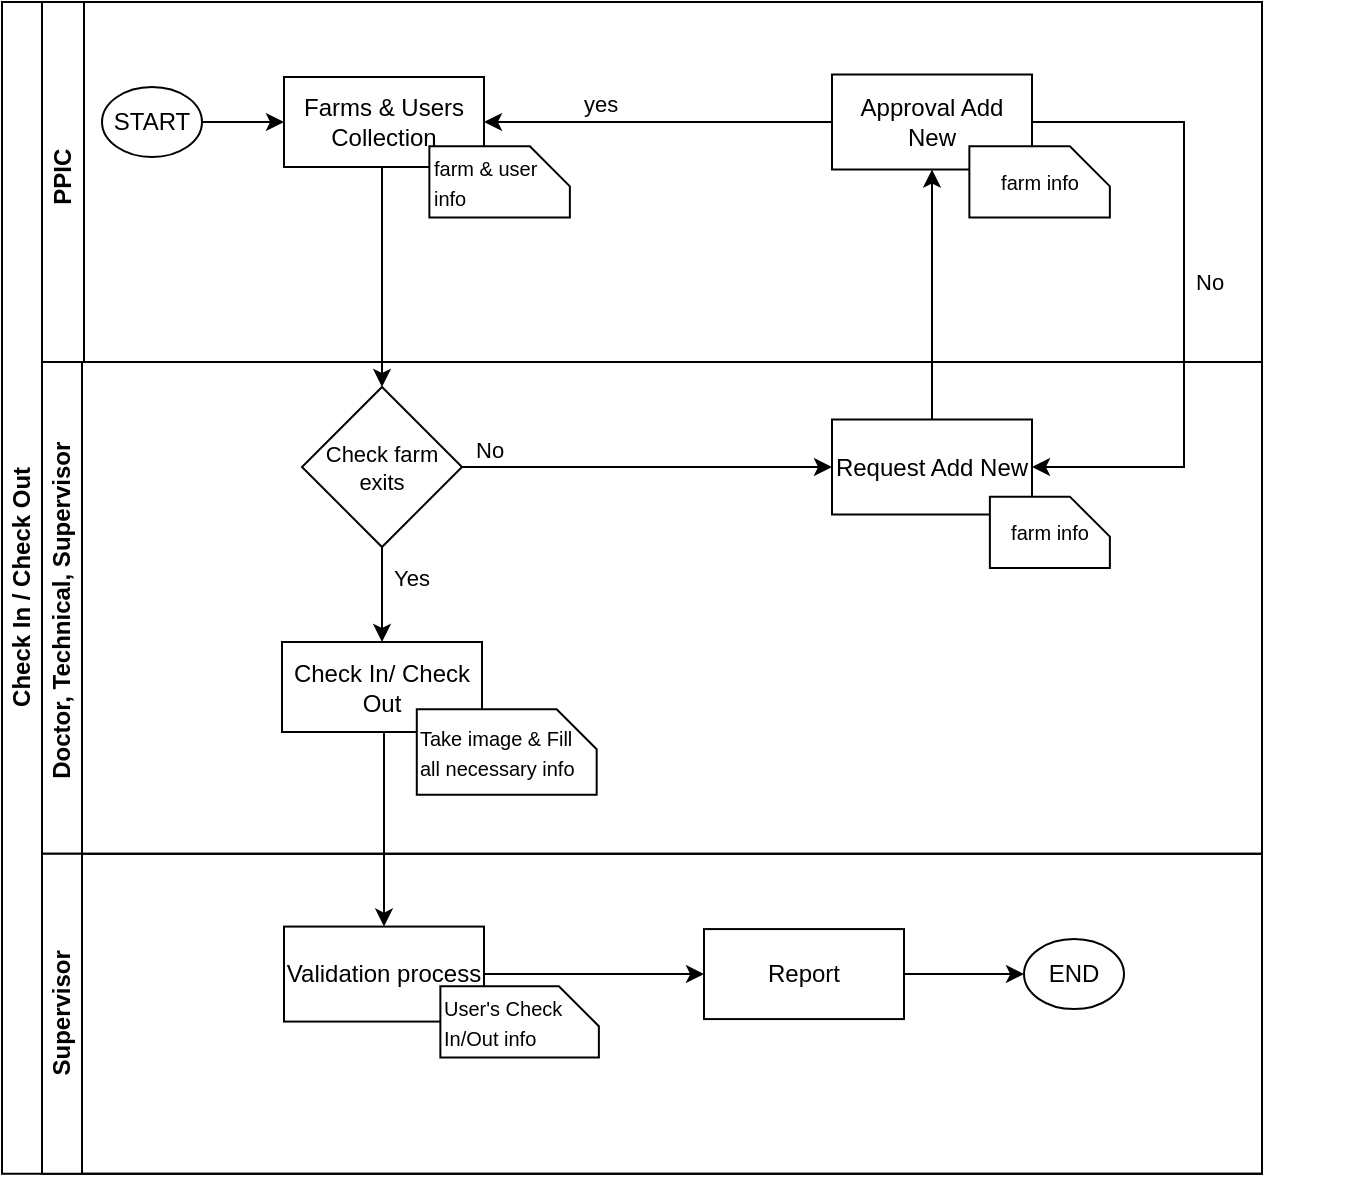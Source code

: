 <mxfile version="20.7.4" type="github">
  <diagram id="prtHgNgQTEPvFCAcTncT" name="Page-1">
    <mxGraphModel dx="378" dy="189" grid="1" gridSize="10" guides="1" tooltips="1" connect="1" arrows="1" fold="1" page="1" pageScale="1" pageWidth="827" pageHeight="1169" math="0" shadow="0">
      <root>
        <mxCell id="0" />
        <mxCell id="1" parent="0" />
        <mxCell id="dNxyNK7c78bLwvsdeMH5-19" value="Check In / Check Out" style="swimlane;html=1;childLayout=stackLayout;resizeParent=1;resizeParentMax=0;horizontal=0;startSize=20;horizontalStack=0;rounded=0;" parent="1" vertex="1">
          <mxGeometry x="110" y="110" width="630" height="585.92" as="geometry" />
        </mxCell>
        <mxCell id="dNxyNK7c78bLwvsdeMH5-20" value="&amp;nbsp;PPIC" style="swimlane;html=1;startSize=21;horizontal=0;" parent="dNxyNK7c78bLwvsdeMH5-19" vertex="1">
          <mxGeometry x="20" width="610" height="180" as="geometry" />
        </mxCell>
        <mxCell id="dNxyNK7c78bLwvsdeMH5-25" value="" style="edgeStyle=orthogonalEdgeStyle;rounded=0;orthogonalLoop=1;jettySize=auto;html=1;" parent="dNxyNK7c78bLwvsdeMH5-20" source="dNxyNK7c78bLwvsdeMH5-23" target="dNxyNK7c78bLwvsdeMH5-24" edge="1">
          <mxGeometry relative="1" as="geometry" />
        </mxCell>
        <mxCell id="dNxyNK7c78bLwvsdeMH5-23" value="START" style="ellipse;whiteSpace=wrap;html=1;" parent="dNxyNK7c78bLwvsdeMH5-20" vertex="1">
          <mxGeometry x="30" y="42.5" width="50" height="35" as="geometry" />
        </mxCell>
        <mxCell id="dNxyNK7c78bLwvsdeMH5-24" value="Farms &amp;amp; Users&lt;br&gt;Collection" style="rounded=0;whiteSpace=wrap;html=1;fontFamily=Helvetica;fontSize=12;fontColor=#000000;align=center;" parent="dNxyNK7c78bLwvsdeMH5-20" vertex="1">
          <mxGeometry x="121" y="37.5" width="100" height="45" as="geometry" />
        </mxCell>
        <mxCell id="y52odibCs_0-G0sl_E-t-2" value="&lt;font style=&quot;font-size: 10px;&quot;&gt;farm &amp;amp; user info&lt;/font&gt;" style="shape=card;whiteSpace=wrap;html=1;size=20;rotation=90;verticalAlign=middle;horizontal=0;align=left;" vertex="1" parent="dNxyNK7c78bLwvsdeMH5-20">
          <mxGeometry x="211" y="54.87" width="35.62" height="70.25" as="geometry" />
        </mxCell>
        <mxCell id="y52odibCs_0-G0sl_E-t-18" style="edgeStyle=orthogonalEdgeStyle;rounded=0;orthogonalLoop=1;jettySize=auto;html=1;exitX=0;exitY=0.5;exitDx=0;exitDy=0;entryX=1;entryY=0.5;entryDx=0;entryDy=0;fontSize=11;" edge="1" parent="dNxyNK7c78bLwvsdeMH5-20" source="y52odibCs_0-G0sl_E-t-17" target="dNxyNK7c78bLwvsdeMH5-24">
          <mxGeometry relative="1" as="geometry" />
        </mxCell>
        <mxCell id="y52odibCs_0-G0sl_E-t-17" value="Approval Add New" style="rounded=0;whiteSpace=wrap;html=1;fontFamily=Helvetica;fontSize=12;fontColor=#000000;align=center;labelBorderColor=none;" vertex="1" parent="dNxyNK7c78bLwvsdeMH5-20">
          <mxGeometry x="395" y="36.25" width="100" height="47.5" as="geometry" />
        </mxCell>
        <mxCell id="y52odibCs_0-G0sl_E-t-19" value="yes" style="text;strokeColor=none;fillColor=none;align=left;verticalAlign=middle;spacingLeft=4;spacingRight=4;overflow=hidden;points=[[0,0.5],[1,0.5]];portConstraint=eastwest;rotatable=0;whiteSpace=wrap;html=1;fontSize=11;" vertex="1" parent="dNxyNK7c78bLwvsdeMH5-20">
          <mxGeometry x="265" y="36.25" width="80" height="30" as="geometry" />
        </mxCell>
        <mxCell id="y52odibCs_0-G0sl_E-t-20" value="&lt;font style=&quot;font-size: 10px;&quot;&gt;farm info&lt;/font&gt;" style="shape=card;whiteSpace=wrap;html=1;size=20;rotation=90;verticalAlign=middle;horizontal=0;" vertex="1" parent="dNxyNK7c78bLwvsdeMH5-20">
          <mxGeometry x="481" y="54.87" width="35.62" height="70.25" as="geometry" />
        </mxCell>
        <mxCell id="y52odibCs_0-G0sl_E-t-37" value="No" style="text;strokeColor=none;fillColor=none;align=left;verticalAlign=middle;spacingLeft=4;spacingRight=4;overflow=hidden;points=[[0,0.5],[1,0.5]];portConstraint=eastwest;rotatable=0;whiteSpace=wrap;html=1;fontSize=11;" vertex="1" parent="dNxyNK7c78bLwvsdeMH5-20">
          <mxGeometry x="571" y="125.12" width="80" height="30" as="geometry" />
        </mxCell>
        <mxCell id="y52odibCs_0-G0sl_E-t-33" style="edgeStyle=orthogonalEdgeStyle;rounded=0;orthogonalLoop=1;jettySize=auto;html=1;entryX=0.5;entryY=1;entryDx=0;entryDy=0;fontSize=11;" edge="1" parent="dNxyNK7c78bLwvsdeMH5-19" source="y52odibCs_0-G0sl_E-t-22" target="y52odibCs_0-G0sl_E-t-17">
          <mxGeometry relative="1" as="geometry" />
        </mxCell>
        <mxCell id="y52odibCs_0-G0sl_E-t-39" style="edgeStyle=elbowEdgeStyle;rounded=0;orthogonalLoop=1;jettySize=auto;html=1;fontSize=11;entryX=1;entryY=0.5;entryDx=0;entryDy=0;" edge="1" parent="dNxyNK7c78bLwvsdeMH5-19" source="y52odibCs_0-G0sl_E-t-17" target="y52odibCs_0-G0sl_E-t-22">
          <mxGeometry relative="1" as="geometry">
            <mxPoint x="601" y="230" as="targetPoint" />
            <Array as="points">
              <mxPoint x="591" y="140" />
            </Array>
          </mxGeometry>
        </mxCell>
        <mxCell id="dNxyNK7c78bLwvsdeMH5-21" value="Doctor, Technical, Supervisor&amp;nbsp;" style="swimlane;html=1;startSize=20;horizontal=0;" parent="dNxyNK7c78bLwvsdeMH5-19" vertex="1">
          <mxGeometry x="20" y="180" width="610" height="245.92" as="geometry" />
        </mxCell>
        <mxCell id="y52odibCs_0-G0sl_E-t-10" value="Check In/ Check Out" style="rounded=0;whiteSpace=wrap;html=1;fontFamily=Helvetica;fontSize=12;fontColor=#000000;align=center;" vertex="1" parent="dNxyNK7c78bLwvsdeMH5-21">
          <mxGeometry x="120.0" y="140" width="100" height="45" as="geometry" />
        </mxCell>
        <mxCell id="y52odibCs_0-G0sl_E-t-11" value="&lt;span style=&quot;font-size: 10px;&quot;&gt;Take image &amp;amp; Fill all necessary info&lt;/span&gt;" style="shape=card;whiteSpace=wrap;html=1;size=20;rotation=90;verticalAlign=middle;horizontal=0;align=left;" vertex="1" parent="dNxyNK7c78bLwvsdeMH5-21">
          <mxGeometry x="211" y="150" width="42.73" height="89.94" as="geometry" />
        </mxCell>
        <mxCell id="y52odibCs_0-G0sl_E-t-24" style="edgeStyle=orthogonalEdgeStyle;rounded=0;orthogonalLoop=1;jettySize=auto;html=1;entryX=0;entryY=0.5;entryDx=0;entryDy=0;fontSize=11;" edge="1" parent="dNxyNK7c78bLwvsdeMH5-21" source="y52odibCs_0-G0sl_E-t-14" target="y52odibCs_0-G0sl_E-t-22">
          <mxGeometry relative="1" as="geometry" />
        </mxCell>
        <mxCell id="y52odibCs_0-G0sl_E-t-65" style="edgeStyle=elbowEdgeStyle;rounded=0;orthogonalLoop=1;jettySize=auto;html=1;entryX=0.5;entryY=0;entryDx=0;entryDy=0;fontSize=11;" edge="1" parent="dNxyNK7c78bLwvsdeMH5-21" source="y52odibCs_0-G0sl_E-t-14" target="y52odibCs_0-G0sl_E-t-10">
          <mxGeometry relative="1" as="geometry" />
        </mxCell>
        <mxCell id="y52odibCs_0-G0sl_E-t-14" value="Check farm exits" style="rhombus;whiteSpace=wrap;html=1;fontSize=11;" vertex="1" parent="dNxyNK7c78bLwvsdeMH5-21">
          <mxGeometry x="130" y="12.5" width="80" height="80" as="geometry" />
        </mxCell>
        <mxCell id="y52odibCs_0-G0sl_E-t-22" value="Request Add New" style="rounded=0;whiteSpace=wrap;html=1;fontFamily=Helvetica;fontSize=12;fontColor=#000000;align=center;labelBorderColor=none;" vertex="1" parent="dNxyNK7c78bLwvsdeMH5-21">
          <mxGeometry x="395" y="28.75" width="100" height="47.5" as="geometry" />
        </mxCell>
        <mxCell id="y52odibCs_0-G0sl_E-t-16" value="No" style="text;strokeColor=none;fillColor=none;align=left;verticalAlign=middle;spacingLeft=4;spacingRight=4;overflow=hidden;points=[[0,0.5],[1,0.5]];portConstraint=eastwest;rotatable=0;whiteSpace=wrap;html=1;fontSize=11;" vertex="1" parent="dNxyNK7c78bLwvsdeMH5-21">
          <mxGeometry x="211" y="28.75" width="80" height="30" as="geometry" />
        </mxCell>
        <mxCell id="y52odibCs_0-G0sl_E-t-34" value="&lt;font style=&quot;font-size: 10px;&quot;&gt;farm info&lt;/font&gt;" style="shape=card;whiteSpace=wrap;html=1;size=20;rotation=90;verticalAlign=middle;horizontal=0;" vertex="1" parent="dNxyNK7c78bLwvsdeMH5-21">
          <mxGeometry x="486.13" y="55.13" width="35.62" height="60" as="geometry" />
        </mxCell>
        <mxCell id="y52odibCs_0-G0sl_E-t-43" value="Yes" style="text;strokeColor=none;fillColor=none;align=left;verticalAlign=middle;spacingLeft=4;spacingRight=4;overflow=hidden;points=[[0,0.5],[1,0.5]];portConstraint=eastwest;rotatable=0;whiteSpace=wrap;html=1;fontSize=11;" vertex="1" parent="dNxyNK7c78bLwvsdeMH5-21">
          <mxGeometry x="170" y="92.5" width="80" height="30" as="geometry" />
        </mxCell>
        <mxCell id="dNxyNK7c78bLwvsdeMH5-22" value="Supervisor" style="swimlane;html=1;startSize=20;horizontal=0;" parent="dNxyNK7c78bLwvsdeMH5-19" vertex="1">
          <mxGeometry x="20" y="425.92" width="610" height="160" as="geometry" />
        </mxCell>
        <mxCell id="y52odibCs_0-G0sl_E-t-67" style="edgeStyle=elbowEdgeStyle;rounded=0;orthogonalLoop=1;jettySize=auto;html=1;entryX=0;entryY=0.5;entryDx=0;entryDy=0;fontSize=11;" edge="1" parent="dNxyNK7c78bLwvsdeMH5-22" source="y52odibCs_0-G0sl_E-t-41" target="y52odibCs_0-G0sl_E-t-45">
          <mxGeometry relative="1" as="geometry" />
        </mxCell>
        <mxCell id="y52odibCs_0-G0sl_E-t-41" value="Validation process" style="rounded=0;whiteSpace=wrap;html=1;fontFamily=Helvetica;fontSize=12;fontColor=#000000;align=center;labelBorderColor=none;" vertex="1" parent="dNxyNK7c78bLwvsdeMH5-22">
          <mxGeometry x="121" y="36.37" width="100" height="47.5" as="geometry" />
        </mxCell>
        <mxCell id="y52odibCs_0-G0sl_E-t-44" value="&lt;font style=&quot;font-size: 10px;&quot;&gt;User&#39;s Check In/Out info&lt;/font&gt;" style="shape=card;whiteSpace=wrap;html=1;size=20;rotation=90;verticalAlign=middle;horizontal=0;align=left;" vertex="1" parent="dNxyNK7c78bLwvsdeMH5-22">
          <mxGeometry x="221" y="44.37" width="35.62" height="79.25" as="geometry" />
        </mxCell>
        <mxCell id="y52odibCs_0-G0sl_E-t-68" style="edgeStyle=elbowEdgeStyle;rounded=0;orthogonalLoop=1;jettySize=auto;html=1;entryX=0;entryY=0.5;entryDx=0;entryDy=0;fontSize=11;" edge="1" parent="dNxyNK7c78bLwvsdeMH5-22" source="y52odibCs_0-G0sl_E-t-45" target="y52odibCs_0-G0sl_E-t-48">
          <mxGeometry relative="1" as="geometry" />
        </mxCell>
        <mxCell id="y52odibCs_0-G0sl_E-t-45" value="Report" style="rounded=0;whiteSpace=wrap;html=1;fontFamily=Helvetica;fontSize=12;fontColor=#000000;align=center;" vertex="1" parent="dNxyNK7c78bLwvsdeMH5-22">
          <mxGeometry x="331" y="37.62" width="100" height="45" as="geometry" />
        </mxCell>
        <mxCell id="y52odibCs_0-G0sl_E-t-48" value="END" style="ellipse;whiteSpace=wrap;html=1;" vertex="1" parent="dNxyNK7c78bLwvsdeMH5-22">
          <mxGeometry x="491" y="42.62" width="50" height="35" as="geometry" />
        </mxCell>
        <mxCell id="y52odibCs_0-G0sl_E-t-54" style="edgeStyle=elbowEdgeStyle;rounded=0;orthogonalLoop=1;jettySize=auto;html=1;entryX=0.5;entryY=0;entryDx=0;entryDy=0;fontSize=11;" edge="1" parent="dNxyNK7c78bLwvsdeMH5-19" source="dNxyNK7c78bLwvsdeMH5-24" target="y52odibCs_0-G0sl_E-t-14">
          <mxGeometry relative="1" as="geometry" />
        </mxCell>
        <mxCell id="y52odibCs_0-G0sl_E-t-66" style="edgeStyle=elbowEdgeStyle;rounded=0;orthogonalLoop=1;jettySize=auto;html=1;entryX=0.5;entryY=0;entryDx=0;entryDy=0;fontSize=11;" edge="1" parent="dNxyNK7c78bLwvsdeMH5-19" source="y52odibCs_0-G0sl_E-t-10" target="y52odibCs_0-G0sl_E-t-41">
          <mxGeometry relative="1" as="geometry" />
        </mxCell>
      </root>
    </mxGraphModel>
  </diagram>
</mxfile>
